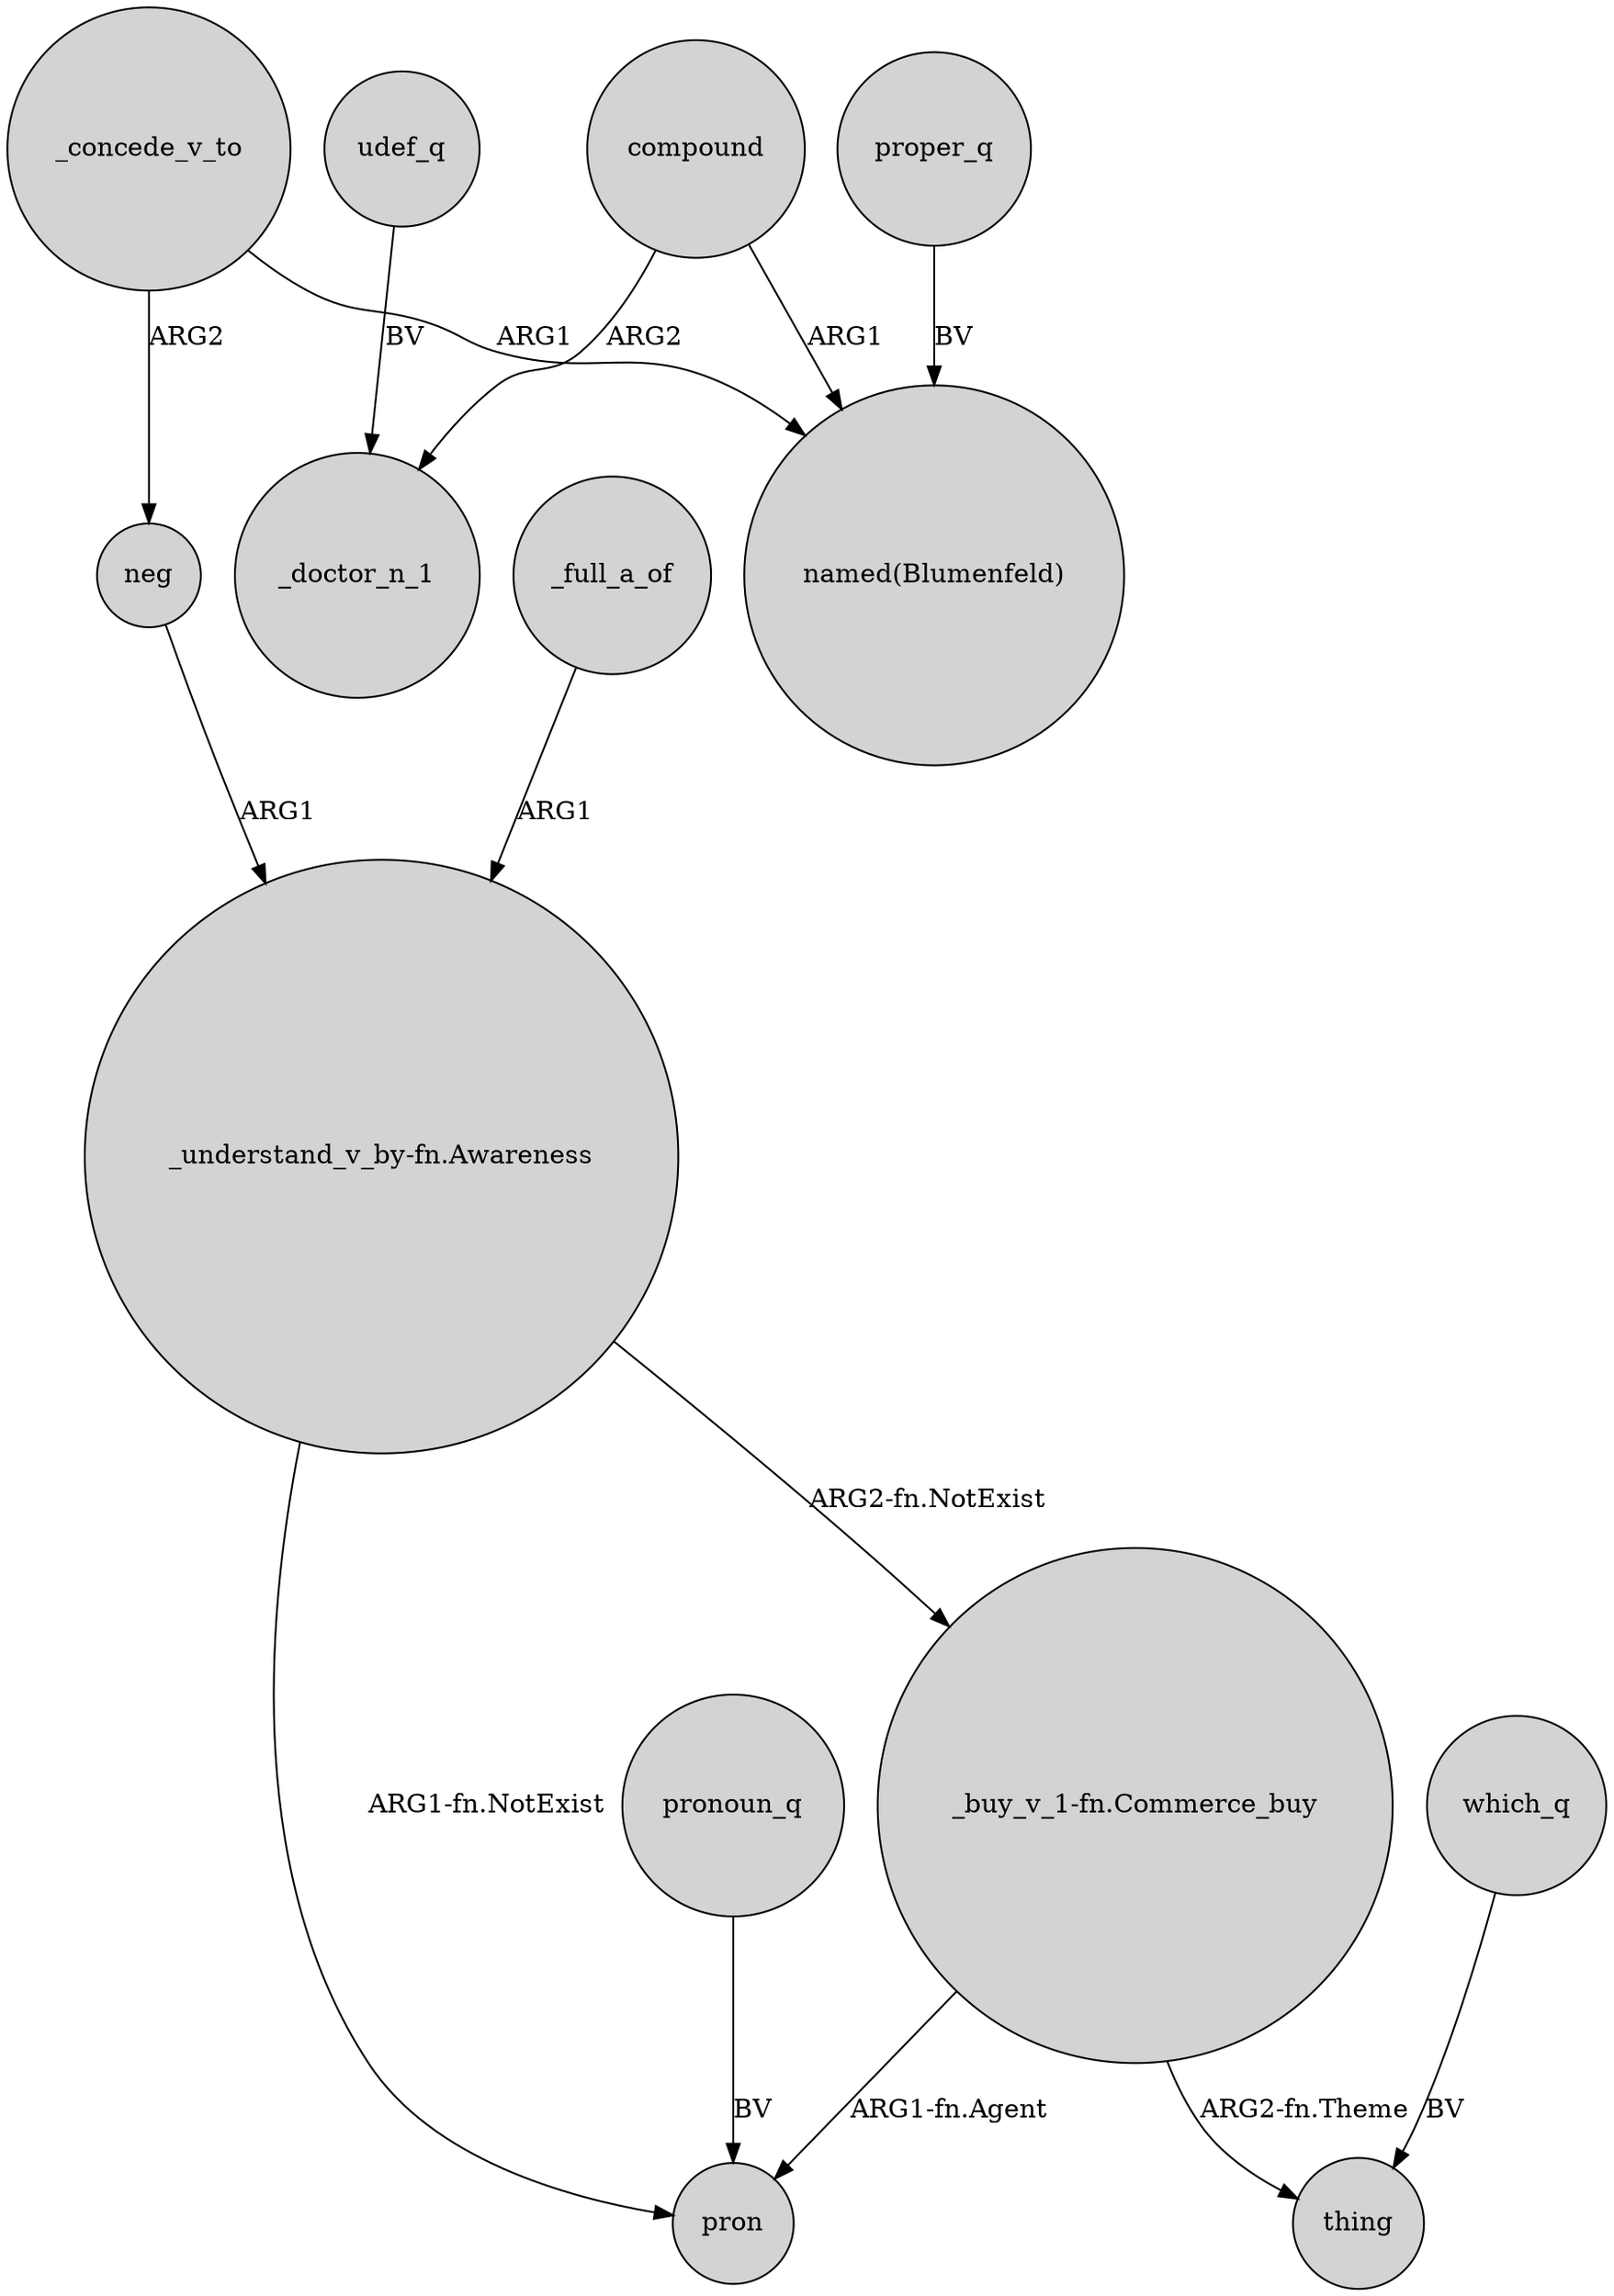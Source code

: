 digraph {
	node [shape=circle style=filled]
	compound -> "named(Blumenfeld)" [label=ARG1]
	"_understand_v_by-fn.Awareness" -> "_buy_v_1-fn.Commerce_buy" [label="ARG2-fn.NotExist"]
	compound -> _doctor_n_1 [label=ARG2]
	neg -> "_understand_v_by-fn.Awareness" [label=ARG1]
	"_understand_v_by-fn.Awareness" -> pron [label="ARG1-fn.NotExist"]
	pronoun_q -> pron [label=BV]
	udef_q -> _doctor_n_1 [label=BV]
	_concede_v_to -> "named(Blumenfeld)" [label=ARG1]
	_concede_v_to -> neg [label=ARG2]
	"_buy_v_1-fn.Commerce_buy" -> thing [label="ARG2-fn.Theme"]
	"_buy_v_1-fn.Commerce_buy" -> pron [label="ARG1-fn.Agent"]
	_full_a_of -> "_understand_v_by-fn.Awareness" [label=ARG1]
	which_q -> thing [label=BV]
	proper_q -> "named(Blumenfeld)" [label=BV]
}
